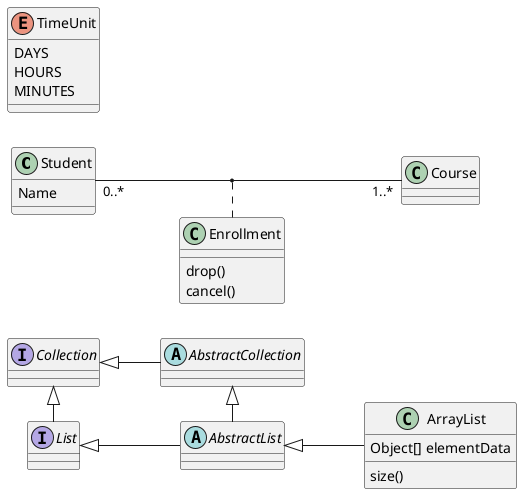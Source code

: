 @startuml associations
left to right direction
class Student
class Course
abstract class AbstractList
abstract AbstractCollection
interface List
interface Collection

List <|-- AbstractList
Collection <|-- AbstractCollection

Collection <|- List
AbstractCollection <|- AbstractList
AbstractList <|-- ArrayList

class ArrayList {
Object[] elementData
size()
}

enum TimeUnit {
DAYS
HOURS
MINUTES
}
class Student {
  Name
}
Student "0..*" -- "1..*" Course
(Student, Course) . Enrollment

class Enrollment {
  drop()
  cancel()
}

class Student
class Course
class Enrollment
@enduml
